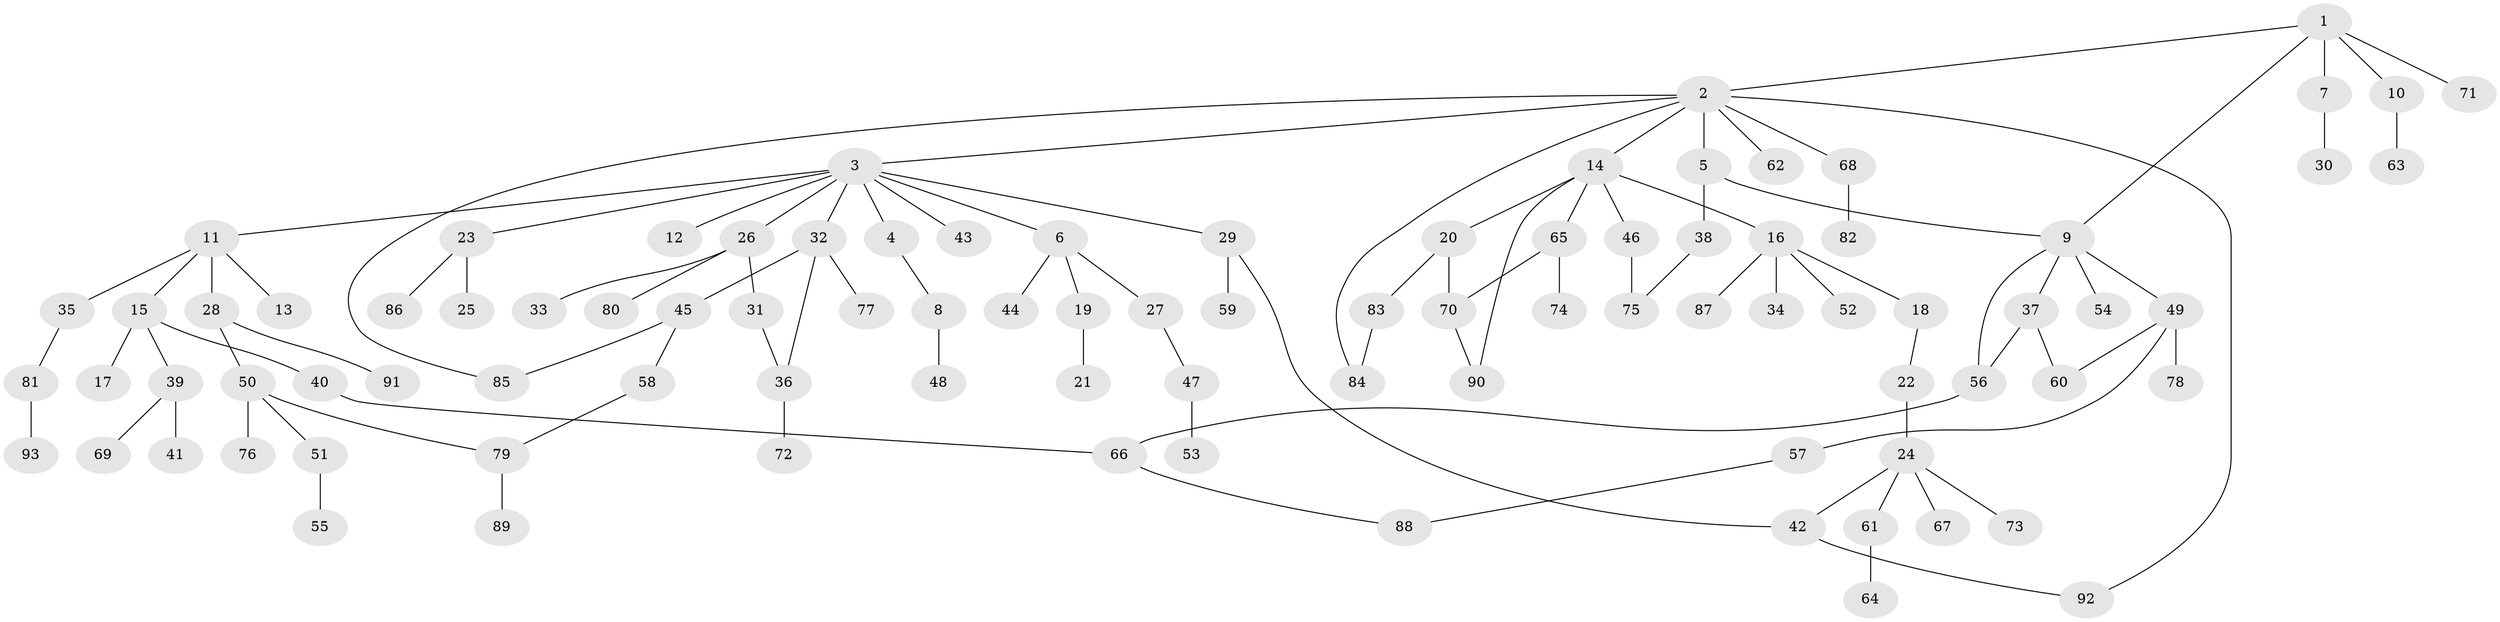 // coarse degree distribution, {4: 0.031746031746031744, 9: 0.015873015873015872, 11: 0.015873015873015872, 2: 0.2698412698412698, 3: 0.1746031746031746, 1: 0.4126984126984127, 6: 0.031746031746031744, 7: 0.015873015873015872, 5: 0.031746031746031744}
// Generated by graph-tools (version 1.1) at 2025/23/03/03/25 07:23:32]
// undirected, 93 vertices, 106 edges
graph export_dot {
graph [start="1"]
  node [color=gray90,style=filled];
  1;
  2;
  3;
  4;
  5;
  6;
  7;
  8;
  9;
  10;
  11;
  12;
  13;
  14;
  15;
  16;
  17;
  18;
  19;
  20;
  21;
  22;
  23;
  24;
  25;
  26;
  27;
  28;
  29;
  30;
  31;
  32;
  33;
  34;
  35;
  36;
  37;
  38;
  39;
  40;
  41;
  42;
  43;
  44;
  45;
  46;
  47;
  48;
  49;
  50;
  51;
  52;
  53;
  54;
  55;
  56;
  57;
  58;
  59;
  60;
  61;
  62;
  63;
  64;
  65;
  66;
  67;
  68;
  69;
  70;
  71;
  72;
  73;
  74;
  75;
  76;
  77;
  78;
  79;
  80;
  81;
  82;
  83;
  84;
  85;
  86;
  87;
  88;
  89;
  90;
  91;
  92;
  93;
  1 -- 2;
  1 -- 7;
  1 -- 10;
  1 -- 71;
  1 -- 9;
  2 -- 3;
  2 -- 5;
  2 -- 14;
  2 -- 62;
  2 -- 68;
  2 -- 84;
  2 -- 85;
  2 -- 92;
  3 -- 4;
  3 -- 6;
  3 -- 11;
  3 -- 12;
  3 -- 23;
  3 -- 26;
  3 -- 29;
  3 -- 32;
  3 -- 43;
  4 -- 8;
  5 -- 9;
  5 -- 38;
  6 -- 19;
  6 -- 27;
  6 -- 44;
  7 -- 30;
  8 -- 48;
  9 -- 37;
  9 -- 49;
  9 -- 54;
  9 -- 56;
  10 -- 63;
  11 -- 13;
  11 -- 15;
  11 -- 28;
  11 -- 35;
  14 -- 16;
  14 -- 20;
  14 -- 46;
  14 -- 65;
  14 -- 90;
  15 -- 17;
  15 -- 39;
  15 -- 40;
  16 -- 18;
  16 -- 34;
  16 -- 52;
  16 -- 87;
  18 -- 22;
  19 -- 21;
  20 -- 83;
  20 -- 70;
  22 -- 24;
  23 -- 25;
  23 -- 86;
  24 -- 61;
  24 -- 67;
  24 -- 73;
  24 -- 42;
  26 -- 31;
  26 -- 33;
  26 -- 80;
  27 -- 47;
  28 -- 50;
  28 -- 91;
  29 -- 42;
  29 -- 59;
  31 -- 36;
  32 -- 36;
  32 -- 45;
  32 -- 77;
  35 -- 81;
  36 -- 72;
  37 -- 60;
  37 -- 56;
  38 -- 75;
  39 -- 41;
  39 -- 69;
  40 -- 66;
  42 -- 92;
  45 -- 58;
  45 -- 85;
  46 -- 75;
  47 -- 53;
  49 -- 57;
  49 -- 78;
  49 -- 60;
  50 -- 51;
  50 -- 76;
  50 -- 79;
  51 -- 55;
  56 -- 66;
  57 -- 88;
  58 -- 79;
  61 -- 64;
  65 -- 70;
  65 -- 74;
  66 -- 88;
  68 -- 82;
  70 -- 90;
  79 -- 89;
  81 -- 93;
  83 -- 84;
}
